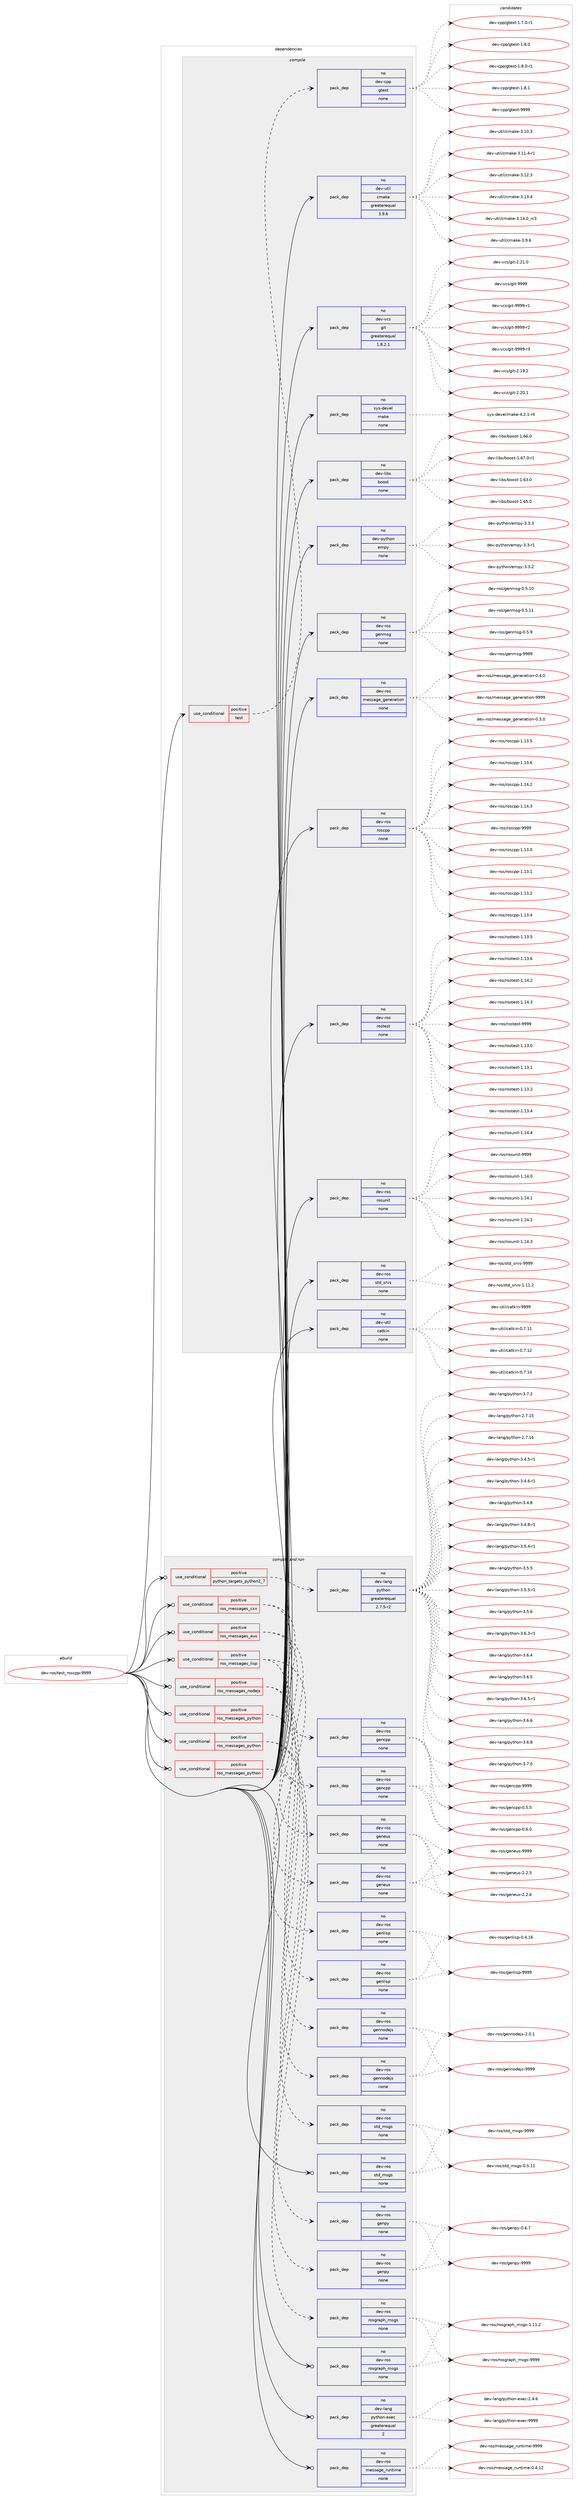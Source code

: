 digraph prolog {

# *************
# Graph options
# *************

newrank=true;
concentrate=true;
compound=true;
graph [rankdir=LR,fontname=Helvetica,fontsize=10,ranksep=1.5];#, ranksep=2.5, nodesep=0.2];
edge  [arrowhead=vee];
node  [fontname=Helvetica,fontsize=10];

# **********
# The ebuild
# **********

subgraph cluster_leftcol {
color=gray;
rank=same;
label=<<i>ebuild</i>>;
id [label="dev-ros/test_roscpp-9999", color=red, width=4, href="../dev-ros/test_roscpp-9999.svg"];
}

# ****************
# The dependencies
# ****************

subgraph cluster_midcol {
color=gray;
label=<<i>dependencies</i>>;
subgraph cluster_compile {
fillcolor="#eeeeee";
style=filled;
label=<<i>compile</i>>;
subgraph cond391056 {
dependency1472944 [label=<<TABLE BORDER="0" CELLBORDER="1" CELLSPACING="0" CELLPADDING="4"><TR><TD ROWSPAN="3" CELLPADDING="10">use_conditional</TD></TR><TR><TD>positive</TD></TR><TR><TD>test</TD></TR></TABLE>>, shape=none, color=red];
subgraph pack1058498 {
dependency1472945 [label=<<TABLE BORDER="0" CELLBORDER="1" CELLSPACING="0" CELLPADDING="4" WIDTH="220"><TR><TD ROWSPAN="6" CELLPADDING="30">pack_dep</TD></TR><TR><TD WIDTH="110">no</TD></TR><TR><TD>dev-cpp</TD></TR><TR><TD>gtest</TD></TR><TR><TD>none</TD></TR><TR><TD></TD></TR></TABLE>>, shape=none, color=blue];
}
dependency1472944:e -> dependency1472945:w [weight=20,style="dashed",arrowhead="vee"];
}
id:e -> dependency1472944:w [weight=20,style="solid",arrowhead="vee"];
subgraph pack1058499 {
dependency1472946 [label=<<TABLE BORDER="0" CELLBORDER="1" CELLSPACING="0" CELLPADDING="4" WIDTH="220"><TR><TD ROWSPAN="6" CELLPADDING="30">pack_dep</TD></TR><TR><TD WIDTH="110">no</TD></TR><TR><TD>dev-libs</TD></TR><TR><TD>boost</TD></TR><TR><TD>none</TD></TR><TR><TD></TD></TR></TABLE>>, shape=none, color=blue];
}
id:e -> dependency1472946:w [weight=20,style="solid",arrowhead="vee"];
subgraph pack1058500 {
dependency1472947 [label=<<TABLE BORDER="0" CELLBORDER="1" CELLSPACING="0" CELLPADDING="4" WIDTH="220"><TR><TD ROWSPAN="6" CELLPADDING="30">pack_dep</TD></TR><TR><TD WIDTH="110">no</TD></TR><TR><TD>dev-python</TD></TR><TR><TD>empy</TD></TR><TR><TD>none</TD></TR><TR><TD></TD></TR></TABLE>>, shape=none, color=blue];
}
id:e -> dependency1472947:w [weight=20,style="solid",arrowhead="vee"];
subgraph pack1058501 {
dependency1472948 [label=<<TABLE BORDER="0" CELLBORDER="1" CELLSPACING="0" CELLPADDING="4" WIDTH="220"><TR><TD ROWSPAN="6" CELLPADDING="30">pack_dep</TD></TR><TR><TD WIDTH="110">no</TD></TR><TR><TD>dev-ros</TD></TR><TR><TD>genmsg</TD></TR><TR><TD>none</TD></TR><TR><TD></TD></TR></TABLE>>, shape=none, color=blue];
}
id:e -> dependency1472948:w [weight=20,style="solid",arrowhead="vee"];
subgraph pack1058502 {
dependency1472949 [label=<<TABLE BORDER="0" CELLBORDER="1" CELLSPACING="0" CELLPADDING="4" WIDTH="220"><TR><TD ROWSPAN="6" CELLPADDING="30">pack_dep</TD></TR><TR><TD WIDTH="110">no</TD></TR><TR><TD>dev-ros</TD></TR><TR><TD>message_generation</TD></TR><TR><TD>none</TD></TR><TR><TD></TD></TR></TABLE>>, shape=none, color=blue];
}
id:e -> dependency1472949:w [weight=20,style="solid",arrowhead="vee"];
subgraph pack1058503 {
dependency1472950 [label=<<TABLE BORDER="0" CELLBORDER="1" CELLSPACING="0" CELLPADDING="4" WIDTH="220"><TR><TD ROWSPAN="6" CELLPADDING="30">pack_dep</TD></TR><TR><TD WIDTH="110">no</TD></TR><TR><TD>dev-ros</TD></TR><TR><TD>roscpp</TD></TR><TR><TD>none</TD></TR><TR><TD></TD></TR></TABLE>>, shape=none, color=blue];
}
id:e -> dependency1472950:w [weight=20,style="solid",arrowhead="vee"];
subgraph pack1058504 {
dependency1472951 [label=<<TABLE BORDER="0" CELLBORDER="1" CELLSPACING="0" CELLPADDING="4" WIDTH="220"><TR><TD ROWSPAN="6" CELLPADDING="30">pack_dep</TD></TR><TR><TD WIDTH="110">no</TD></TR><TR><TD>dev-ros</TD></TR><TR><TD>rostest</TD></TR><TR><TD>none</TD></TR><TR><TD></TD></TR></TABLE>>, shape=none, color=blue];
}
id:e -> dependency1472951:w [weight=20,style="solid",arrowhead="vee"];
subgraph pack1058505 {
dependency1472952 [label=<<TABLE BORDER="0" CELLBORDER="1" CELLSPACING="0" CELLPADDING="4" WIDTH="220"><TR><TD ROWSPAN="6" CELLPADDING="30">pack_dep</TD></TR><TR><TD WIDTH="110">no</TD></TR><TR><TD>dev-ros</TD></TR><TR><TD>rosunit</TD></TR><TR><TD>none</TD></TR><TR><TD></TD></TR></TABLE>>, shape=none, color=blue];
}
id:e -> dependency1472952:w [weight=20,style="solid",arrowhead="vee"];
subgraph pack1058506 {
dependency1472953 [label=<<TABLE BORDER="0" CELLBORDER="1" CELLSPACING="0" CELLPADDING="4" WIDTH="220"><TR><TD ROWSPAN="6" CELLPADDING="30">pack_dep</TD></TR><TR><TD WIDTH="110">no</TD></TR><TR><TD>dev-ros</TD></TR><TR><TD>std_srvs</TD></TR><TR><TD>none</TD></TR><TR><TD></TD></TR></TABLE>>, shape=none, color=blue];
}
id:e -> dependency1472953:w [weight=20,style="solid",arrowhead="vee"];
subgraph pack1058507 {
dependency1472954 [label=<<TABLE BORDER="0" CELLBORDER="1" CELLSPACING="0" CELLPADDING="4" WIDTH="220"><TR><TD ROWSPAN="6" CELLPADDING="30">pack_dep</TD></TR><TR><TD WIDTH="110">no</TD></TR><TR><TD>dev-util</TD></TR><TR><TD>catkin</TD></TR><TR><TD>none</TD></TR><TR><TD></TD></TR></TABLE>>, shape=none, color=blue];
}
id:e -> dependency1472954:w [weight=20,style="solid",arrowhead="vee"];
subgraph pack1058508 {
dependency1472955 [label=<<TABLE BORDER="0" CELLBORDER="1" CELLSPACING="0" CELLPADDING="4" WIDTH="220"><TR><TD ROWSPAN="6" CELLPADDING="30">pack_dep</TD></TR><TR><TD WIDTH="110">no</TD></TR><TR><TD>dev-util</TD></TR><TR><TD>cmake</TD></TR><TR><TD>greaterequal</TD></TR><TR><TD>3.9.6</TD></TR></TABLE>>, shape=none, color=blue];
}
id:e -> dependency1472955:w [weight=20,style="solid",arrowhead="vee"];
subgraph pack1058509 {
dependency1472956 [label=<<TABLE BORDER="0" CELLBORDER="1" CELLSPACING="0" CELLPADDING="4" WIDTH="220"><TR><TD ROWSPAN="6" CELLPADDING="30">pack_dep</TD></TR><TR><TD WIDTH="110">no</TD></TR><TR><TD>dev-vcs</TD></TR><TR><TD>git</TD></TR><TR><TD>greaterequal</TD></TR><TR><TD>1.8.2.1</TD></TR></TABLE>>, shape=none, color=blue];
}
id:e -> dependency1472956:w [weight=20,style="solid",arrowhead="vee"];
subgraph pack1058510 {
dependency1472957 [label=<<TABLE BORDER="0" CELLBORDER="1" CELLSPACING="0" CELLPADDING="4" WIDTH="220"><TR><TD ROWSPAN="6" CELLPADDING="30">pack_dep</TD></TR><TR><TD WIDTH="110">no</TD></TR><TR><TD>sys-devel</TD></TR><TR><TD>make</TD></TR><TR><TD>none</TD></TR><TR><TD></TD></TR></TABLE>>, shape=none, color=blue];
}
id:e -> dependency1472957:w [weight=20,style="solid",arrowhead="vee"];
}
subgraph cluster_compileandrun {
fillcolor="#eeeeee";
style=filled;
label=<<i>compile and run</i>>;
subgraph cond391057 {
dependency1472958 [label=<<TABLE BORDER="0" CELLBORDER="1" CELLSPACING="0" CELLPADDING="4"><TR><TD ROWSPAN="3" CELLPADDING="10">use_conditional</TD></TR><TR><TD>positive</TD></TR><TR><TD>python_targets_python2_7</TD></TR></TABLE>>, shape=none, color=red];
subgraph pack1058511 {
dependency1472959 [label=<<TABLE BORDER="0" CELLBORDER="1" CELLSPACING="0" CELLPADDING="4" WIDTH="220"><TR><TD ROWSPAN="6" CELLPADDING="30">pack_dep</TD></TR><TR><TD WIDTH="110">no</TD></TR><TR><TD>dev-lang</TD></TR><TR><TD>python</TD></TR><TR><TD>greaterequal</TD></TR><TR><TD>2.7.5-r2</TD></TR></TABLE>>, shape=none, color=blue];
}
dependency1472958:e -> dependency1472959:w [weight=20,style="dashed",arrowhead="vee"];
}
id:e -> dependency1472958:w [weight=20,style="solid",arrowhead="odotvee"];
subgraph cond391058 {
dependency1472960 [label=<<TABLE BORDER="0" CELLBORDER="1" CELLSPACING="0" CELLPADDING="4"><TR><TD ROWSPAN="3" CELLPADDING="10">use_conditional</TD></TR><TR><TD>positive</TD></TR><TR><TD>ros_messages_cxx</TD></TR></TABLE>>, shape=none, color=red];
subgraph pack1058512 {
dependency1472961 [label=<<TABLE BORDER="0" CELLBORDER="1" CELLSPACING="0" CELLPADDING="4" WIDTH="220"><TR><TD ROWSPAN="6" CELLPADDING="30">pack_dep</TD></TR><TR><TD WIDTH="110">no</TD></TR><TR><TD>dev-ros</TD></TR><TR><TD>gencpp</TD></TR><TR><TD>none</TD></TR><TR><TD></TD></TR></TABLE>>, shape=none, color=blue];
}
dependency1472960:e -> dependency1472961:w [weight=20,style="dashed",arrowhead="vee"];
subgraph pack1058513 {
dependency1472962 [label=<<TABLE BORDER="0" CELLBORDER="1" CELLSPACING="0" CELLPADDING="4" WIDTH="220"><TR><TD ROWSPAN="6" CELLPADDING="30">pack_dep</TD></TR><TR><TD WIDTH="110">no</TD></TR><TR><TD>dev-ros</TD></TR><TR><TD>gencpp</TD></TR><TR><TD>none</TD></TR><TR><TD></TD></TR></TABLE>>, shape=none, color=blue];
}
dependency1472960:e -> dependency1472962:w [weight=20,style="dashed",arrowhead="vee"];
}
id:e -> dependency1472960:w [weight=20,style="solid",arrowhead="odotvee"];
subgraph cond391059 {
dependency1472963 [label=<<TABLE BORDER="0" CELLBORDER="1" CELLSPACING="0" CELLPADDING="4"><TR><TD ROWSPAN="3" CELLPADDING="10">use_conditional</TD></TR><TR><TD>positive</TD></TR><TR><TD>ros_messages_eus</TD></TR></TABLE>>, shape=none, color=red];
subgraph pack1058514 {
dependency1472964 [label=<<TABLE BORDER="0" CELLBORDER="1" CELLSPACING="0" CELLPADDING="4" WIDTH="220"><TR><TD ROWSPAN="6" CELLPADDING="30">pack_dep</TD></TR><TR><TD WIDTH="110">no</TD></TR><TR><TD>dev-ros</TD></TR><TR><TD>geneus</TD></TR><TR><TD>none</TD></TR><TR><TD></TD></TR></TABLE>>, shape=none, color=blue];
}
dependency1472963:e -> dependency1472964:w [weight=20,style="dashed",arrowhead="vee"];
subgraph pack1058515 {
dependency1472965 [label=<<TABLE BORDER="0" CELLBORDER="1" CELLSPACING="0" CELLPADDING="4" WIDTH="220"><TR><TD ROWSPAN="6" CELLPADDING="30">pack_dep</TD></TR><TR><TD WIDTH="110">no</TD></TR><TR><TD>dev-ros</TD></TR><TR><TD>geneus</TD></TR><TR><TD>none</TD></TR><TR><TD></TD></TR></TABLE>>, shape=none, color=blue];
}
dependency1472963:e -> dependency1472965:w [weight=20,style="dashed",arrowhead="vee"];
}
id:e -> dependency1472963:w [weight=20,style="solid",arrowhead="odotvee"];
subgraph cond391060 {
dependency1472966 [label=<<TABLE BORDER="0" CELLBORDER="1" CELLSPACING="0" CELLPADDING="4"><TR><TD ROWSPAN="3" CELLPADDING="10">use_conditional</TD></TR><TR><TD>positive</TD></TR><TR><TD>ros_messages_lisp</TD></TR></TABLE>>, shape=none, color=red];
subgraph pack1058516 {
dependency1472967 [label=<<TABLE BORDER="0" CELLBORDER="1" CELLSPACING="0" CELLPADDING="4" WIDTH="220"><TR><TD ROWSPAN="6" CELLPADDING="30">pack_dep</TD></TR><TR><TD WIDTH="110">no</TD></TR><TR><TD>dev-ros</TD></TR><TR><TD>genlisp</TD></TR><TR><TD>none</TD></TR><TR><TD></TD></TR></TABLE>>, shape=none, color=blue];
}
dependency1472966:e -> dependency1472967:w [weight=20,style="dashed",arrowhead="vee"];
subgraph pack1058517 {
dependency1472968 [label=<<TABLE BORDER="0" CELLBORDER="1" CELLSPACING="0" CELLPADDING="4" WIDTH="220"><TR><TD ROWSPAN="6" CELLPADDING="30">pack_dep</TD></TR><TR><TD WIDTH="110">no</TD></TR><TR><TD>dev-ros</TD></TR><TR><TD>genlisp</TD></TR><TR><TD>none</TD></TR><TR><TD></TD></TR></TABLE>>, shape=none, color=blue];
}
dependency1472966:e -> dependency1472968:w [weight=20,style="dashed",arrowhead="vee"];
}
id:e -> dependency1472966:w [weight=20,style="solid",arrowhead="odotvee"];
subgraph cond391061 {
dependency1472969 [label=<<TABLE BORDER="0" CELLBORDER="1" CELLSPACING="0" CELLPADDING="4"><TR><TD ROWSPAN="3" CELLPADDING="10">use_conditional</TD></TR><TR><TD>positive</TD></TR><TR><TD>ros_messages_nodejs</TD></TR></TABLE>>, shape=none, color=red];
subgraph pack1058518 {
dependency1472970 [label=<<TABLE BORDER="0" CELLBORDER="1" CELLSPACING="0" CELLPADDING="4" WIDTH="220"><TR><TD ROWSPAN="6" CELLPADDING="30">pack_dep</TD></TR><TR><TD WIDTH="110">no</TD></TR><TR><TD>dev-ros</TD></TR><TR><TD>gennodejs</TD></TR><TR><TD>none</TD></TR><TR><TD></TD></TR></TABLE>>, shape=none, color=blue];
}
dependency1472969:e -> dependency1472970:w [weight=20,style="dashed",arrowhead="vee"];
subgraph pack1058519 {
dependency1472971 [label=<<TABLE BORDER="0" CELLBORDER="1" CELLSPACING="0" CELLPADDING="4" WIDTH="220"><TR><TD ROWSPAN="6" CELLPADDING="30">pack_dep</TD></TR><TR><TD WIDTH="110">no</TD></TR><TR><TD>dev-ros</TD></TR><TR><TD>gennodejs</TD></TR><TR><TD>none</TD></TR><TR><TD></TD></TR></TABLE>>, shape=none, color=blue];
}
dependency1472969:e -> dependency1472971:w [weight=20,style="dashed",arrowhead="vee"];
}
id:e -> dependency1472969:w [weight=20,style="solid",arrowhead="odotvee"];
subgraph cond391062 {
dependency1472972 [label=<<TABLE BORDER="0" CELLBORDER="1" CELLSPACING="0" CELLPADDING="4"><TR><TD ROWSPAN="3" CELLPADDING="10">use_conditional</TD></TR><TR><TD>positive</TD></TR><TR><TD>ros_messages_python</TD></TR></TABLE>>, shape=none, color=red];
subgraph pack1058520 {
dependency1472973 [label=<<TABLE BORDER="0" CELLBORDER="1" CELLSPACING="0" CELLPADDING="4" WIDTH="220"><TR><TD ROWSPAN="6" CELLPADDING="30">pack_dep</TD></TR><TR><TD WIDTH="110">no</TD></TR><TR><TD>dev-ros</TD></TR><TR><TD>genpy</TD></TR><TR><TD>none</TD></TR><TR><TD></TD></TR></TABLE>>, shape=none, color=blue];
}
dependency1472972:e -> dependency1472973:w [weight=20,style="dashed",arrowhead="vee"];
subgraph pack1058521 {
dependency1472974 [label=<<TABLE BORDER="0" CELLBORDER="1" CELLSPACING="0" CELLPADDING="4" WIDTH="220"><TR><TD ROWSPAN="6" CELLPADDING="30">pack_dep</TD></TR><TR><TD WIDTH="110">no</TD></TR><TR><TD>dev-ros</TD></TR><TR><TD>genpy</TD></TR><TR><TD>none</TD></TR><TR><TD></TD></TR></TABLE>>, shape=none, color=blue];
}
dependency1472972:e -> dependency1472974:w [weight=20,style="dashed",arrowhead="vee"];
}
id:e -> dependency1472972:w [weight=20,style="solid",arrowhead="odotvee"];
subgraph cond391063 {
dependency1472975 [label=<<TABLE BORDER="0" CELLBORDER="1" CELLSPACING="0" CELLPADDING="4"><TR><TD ROWSPAN="3" CELLPADDING="10">use_conditional</TD></TR><TR><TD>positive</TD></TR><TR><TD>ros_messages_python</TD></TR></TABLE>>, shape=none, color=red];
subgraph pack1058522 {
dependency1472976 [label=<<TABLE BORDER="0" CELLBORDER="1" CELLSPACING="0" CELLPADDING="4" WIDTH="220"><TR><TD ROWSPAN="6" CELLPADDING="30">pack_dep</TD></TR><TR><TD WIDTH="110">no</TD></TR><TR><TD>dev-ros</TD></TR><TR><TD>rosgraph_msgs</TD></TR><TR><TD>none</TD></TR><TR><TD></TD></TR></TABLE>>, shape=none, color=blue];
}
dependency1472975:e -> dependency1472976:w [weight=20,style="dashed",arrowhead="vee"];
}
id:e -> dependency1472975:w [weight=20,style="solid",arrowhead="odotvee"];
subgraph cond391064 {
dependency1472977 [label=<<TABLE BORDER="0" CELLBORDER="1" CELLSPACING="0" CELLPADDING="4"><TR><TD ROWSPAN="3" CELLPADDING="10">use_conditional</TD></TR><TR><TD>positive</TD></TR><TR><TD>ros_messages_python</TD></TR></TABLE>>, shape=none, color=red];
subgraph pack1058523 {
dependency1472978 [label=<<TABLE BORDER="0" CELLBORDER="1" CELLSPACING="0" CELLPADDING="4" WIDTH="220"><TR><TD ROWSPAN="6" CELLPADDING="30">pack_dep</TD></TR><TR><TD WIDTH="110">no</TD></TR><TR><TD>dev-ros</TD></TR><TR><TD>std_msgs</TD></TR><TR><TD>none</TD></TR><TR><TD></TD></TR></TABLE>>, shape=none, color=blue];
}
dependency1472977:e -> dependency1472978:w [weight=20,style="dashed",arrowhead="vee"];
}
id:e -> dependency1472977:w [weight=20,style="solid",arrowhead="odotvee"];
subgraph pack1058524 {
dependency1472979 [label=<<TABLE BORDER="0" CELLBORDER="1" CELLSPACING="0" CELLPADDING="4" WIDTH="220"><TR><TD ROWSPAN="6" CELLPADDING="30">pack_dep</TD></TR><TR><TD WIDTH="110">no</TD></TR><TR><TD>dev-lang</TD></TR><TR><TD>python-exec</TD></TR><TR><TD>greaterequal</TD></TR><TR><TD>2</TD></TR></TABLE>>, shape=none, color=blue];
}
id:e -> dependency1472979:w [weight=20,style="solid",arrowhead="odotvee"];
subgraph pack1058525 {
dependency1472980 [label=<<TABLE BORDER="0" CELLBORDER="1" CELLSPACING="0" CELLPADDING="4" WIDTH="220"><TR><TD ROWSPAN="6" CELLPADDING="30">pack_dep</TD></TR><TR><TD WIDTH="110">no</TD></TR><TR><TD>dev-ros</TD></TR><TR><TD>message_runtime</TD></TR><TR><TD>none</TD></TR><TR><TD></TD></TR></TABLE>>, shape=none, color=blue];
}
id:e -> dependency1472980:w [weight=20,style="solid",arrowhead="odotvee"];
subgraph pack1058526 {
dependency1472981 [label=<<TABLE BORDER="0" CELLBORDER="1" CELLSPACING="0" CELLPADDING="4" WIDTH="220"><TR><TD ROWSPAN="6" CELLPADDING="30">pack_dep</TD></TR><TR><TD WIDTH="110">no</TD></TR><TR><TD>dev-ros</TD></TR><TR><TD>rosgraph_msgs</TD></TR><TR><TD>none</TD></TR><TR><TD></TD></TR></TABLE>>, shape=none, color=blue];
}
id:e -> dependency1472981:w [weight=20,style="solid",arrowhead="odotvee"];
subgraph pack1058527 {
dependency1472982 [label=<<TABLE BORDER="0" CELLBORDER="1" CELLSPACING="0" CELLPADDING="4" WIDTH="220"><TR><TD ROWSPAN="6" CELLPADDING="30">pack_dep</TD></TR><TR><TD WIDTH="110">no</TD></TR><TR><TD>dev-ros</TD></TR><TR><TD>std_msgs</TD></TR><TR><TD>none</TD></TR><TR><TD></TD></TR></TABLE>>, shape=none, color=blue];
}
id:e -> dependency1472982:w [weight=20,style="solid",arrowhead="odotvee"];
}
subgraph cluster_run {
fillcolor="#eeeeee";
style=filled;
label=<<i>run</i>>;
}
}

# **************
# The candidates
# **************

subgraph cluster_choices {
rank=same;
color=gray;
label=<<i>candidates</i>>;

subgraph choice1058498 {
color=black;
nodesep=1;
choice1001011184599112112471031161011151164549465546484511449 [label="dev-cpp/gtest-1.7.0-r1", color=red, width=4,href="../dev-cpp/gtest-1.7.0-r1.svg"];
choice100101118459911211247103116101115116454946564648 [label="dev-cpp/gtest-1.8.0", color=red, width=4,href="../dev-cpp/gtest-1.8.0.svg"];
choice1001011184599112112471031161011151164549465646484511449 [label="dev-cpp/gtest-1.8.0-r1", color=red, width=4,href="../dev-cpp/gtest-1.8.0-r1.svg"];
choice100101118459911211247103116101115116454946564649 [label="dev-cpp/gtest-1.8.1", color=red, width=4,href="../dev-cpp/gtest-1.8.1.svg"];
choice1001011184599112112471031161011151164557575757 [label="dev-cpp/gtest-9999", color=red, width=4,href="../dev-cpp/gtest-9999.svg"];
dependency1472945:e -> choice1001011184599112112471031161011151164549465546484511449:w [style=dotted,weight="100"];
dependency1472945:e -> choice100101118459911211247103116101115116454946564648:w [style=dotted,weight="100"];
dependency1472945:e -> choice1001011184599112112471031161011151164549465646484511449:w [style=dotted,weight="100"];
dependency1472945:e -> choice100101118459911211247103116101115116454946564649:w [style=dotted,weight="100"];
dependency1472945:e -> choice1001011184599112112471031161011151164557575757:w [style=dotted,weight="100"];
}
subgraph choice1058499 {
color=black;
nodesep=1;
choice1001011184510810598115479811111111511645494654514648 [label="dev-libs/boost-1.63.0", color=red, width=4,href="../dev-libs/boost-1.63.0.svg"];
choice1001011184510810598115479811111111511645494654534648 [label="dev-libs/boost-1.65.0", color=red, width=4,href="../dev-libs/boost-1.65.0.svg"];
choice1001011184510810598115479811111111511645494654544648 [label="dev-libs/boost-1.66.0", color=red, width=4,href="../dev-libs/boost-1.66.0.svg"];
choice10010111845108105981154798111111115116454946545546484511449 [label="dev-libs/boost-1.67.0-r1", color=red, width=4,href="../dev-libs/boost-1.67.0-r1.svg"];
dependency1472946:e -> choice1001011184510810598115479811111111511645494654514648:w [style=dotted,weight="100"];
dependency1472946:e -> choice1001011184510810598115479811111111511645494654534648:w [style=dotted,weight="100"];
dependency1472946:e -> choice1001011184510810598115479811111111511645494654544648:w [style=dotted,weight="100"];
dependency1472946:e -> choice10010111845108105981154798111111115116454946545546484511449:w [style=dotted,weight="100"];
}
subgraph choice1058500 {
color=black;
nodesep=1;
choice1001011184511212111610411111047101109112121455146514511449 [label="dev-python/empy-3.3-r1", color=red, width=4,href="../dev-python/empy-3.3-r1.svg"];
choice1001011184511212111610411111047101109112121455146514650 [label="dev-python/empy-3.3.2", color=red, width=4,href="../dev-python/empy-3.3.2.svg"];
choice1001011184511212111610411111047101109112121455146514651 [label="dev-python/empy-3.3.3", color=red, width=4,href="../dev-python/empy-3.3.3.svg"];
dependency1472947:e -> choice1001011184511212111610411111047101109112121455146514511449:w [style=dotted,weight="100"];
dependency1472947:e -> choice1001011184511212111610411111047101109112121455146514650:w [style=dotted,weight="100"];
dependency1472947:e -> choice1001011184511212111610411111047101109112121455146514651:w [style=dotted,weight="100"];
}
subgraph choice1058501 {
color=black;
nodesep=1;
choice100101118451141111154710310111010911510345484653464948 [label="dev-ros/genmsg-0.5.10", color=red, width=4,href="../dev-ros/genmsg-0.5.10.svg"];
choice100101118451141111154710310111010911510345484653464949 [label="dev-ros/genmsg-0.5.11", color=red, width=4,href="../dev-ros/genmsg-0.5.11.svg"];
choice1001011184511411111547103101110109115103454846534657 [label="dev-ros/genmsg-0.5.9", color=red, width=4,href="../dev-ros/genmsg-0.5.9.svg"];
choice10010111845114111115471031011101091151034557575757 [label="dev-ros/genmsg-9999", color=red, width=4,href="../dev-ros/genmsg-9999.svg"];
dependency1472948:e -> choice100101118451141111154710310111010911510345484653464948:w [style=dotted,weight="100"];
dependency1472948:e -> choice100101118451141111154710310111010911510345484653464949:w [style=dotted,weight="100"];
dependency1472948:e -> choice1001011184511411111547103101110109115103454846534657:w [style=dotted,weight="100"];
dependency1472948:e -> choice10010111845114111115471031011101091151034557575757:w [style=dotted,weight="100"];
}
subgraph choice1058502 {
color=black;
nodesep=1;
choice1001011184511411111547109101115115971031019510310111010111497116105111110454846514648 [label="dev-ros/message_generation-0.3.0", color=red, width=4,href="../dev-ros/message_generation-0.3.0.svg"];
choice1001011184511411111547109101115115971031019510310111010111497116105111110454846524648 [label="dev-ros/message_generation-0.4.0", color=red, width=4,href="../dev-ros/message_generation-0.4.0.svg"];
choice10010111845114111115471091011151159710310195103101110101114971161051111104557575757 [label="dev-ros/message_generation-9999", color=red, width=4,href="../dev-ros/message_generation-9999.svg"];
dependency1472949:e -> choice1001011184511411111547109101115115971031019510310111010111497116105111110454846514648:w [style=dotted,weight="100"];
dependency1472949:e -> choice1001011184511411111547109101115115971031019510310111010111497116105111110454846524648:w [style=dotted,weight="100"];
dependency1472949:e -> choice10010111845114111115471091011151159710310195103101110101114971161051111104557575757:w [style=dotted,weight="100"];
}
subgraph choice1058503 {
color=black;
nodesep=1;
choice10010111845114111115471141111159911211245494649514648 [label="dev-ros/roscpp-1.13.0", color=red, width=4,href="../dev-ros/roscpp-1.13.0.svg"];
choice10010111845114111115471141111159911211245494649514649 [label="dev-ros/roscpp-1.13.1", color=red, width=4,href="../dev-ros/roscpp-1.13.1.svg"];
choice10010111845114111115471141111159911211245494649514650 [label="dev-ros/roscpp-1.13.2", color=red, width=4,href="../dev-ros/roscpp-1.13.2.svg"];
choice10010111845114111115471141111159911211245494649514652 [label="dev-ros/roscpp-1.13.4", color=red, width=4,href="../dev-ros/roscpp-1.13.4.svg"];
choice10010111845114111115471141111159911211245494649514653 [label="dev-ros/roscpp-1.13.5", color=red, width=4,href="../dev-ros/roscpp-1.13.5.svg"];
choice10010111845114111115471141111159911211245494649514654 [label="dev-ros/roscpp-1.13.6", color=red, width=4,href="../dev-ros/roscpp-1.13.6.svg"];
choice10010111845114111115471141111159911211245494649524650 [label="dev-ros/roscpp-1.14.2", color=red, width=4,href="../dev-ros/roscpp-1.14.2.svg"];
choice10010111845114111115471141111159911211245494649524651 [label="dev-ros/roscpp-1.14.3", color=red, width=4,href="../dev-ros/roscpp-1.14.3.svg"];
choice1001011184511411111547114111115991121124557575757 [label="dev-ros/roscpp-9999", color=red, width=4,href="../dev-ros/roscpp-9999.svg"];
dependency1472950:e -> choice10010111845114111115471141111159911211245494649514648:w [style=dotted,weight="100"];
dependency1472950:e -> choice10010111845114111115471141111159911211245494649514649:w [style=dotted,weight="100"];
dependency1472950:e -> choice10010111845114111115471141111159911211245494649514650:w [style=dotted,weight="100"];
dependency1472950:e -> choice10010111845114111115471141111159911211245494649514652:w [style=dotted,weight="100"];
dependency1472950:e -> choice10010111845114111115471141111159911211245494649514653:w [style=dotted,weight="100"];
dependency1472950:e -> choice10010111845114111115471141111159911211245494649514654:w [style=dotted,weight="100"];
dependency1472950:e -> choice10010111845114111115471141111159911211245494649524650:w [style=dotted,weight="100"];
dependency1472950:e -> choice10010111845114111115471141111159911211245494649524651:w [style=dotted,weight="100"];
dependency1472950:e -> choice1001011184511411111547114111115991121124557575757:w [style=dotted,weight="100"];
}
subgraph choice1058504 {
color=black;
nodesep=1;
choice100101118451141111154711411111511610111511645494649514648 [label="dev-ros/rostest-1.13.0", color=red, width=4,href="../dev-ros/rostest-1.13.0.svg"];
choice100101118451141111154711411111511610111511645494649514649 [label="dev-ros/rostest-1.13.1", color=red, width=4,href="../dev-ros/rostest-1.13.1.svg"];
choice100101118451141111154711411111511610111511645494649514650 [label="dev-ros/rostest-1.13.2", color=red, width=4,href="../dev-ros/rostest-1.13.2.svg"];
choice100101118451141111154711411111511610111511645494649514652 [label="dev-ros/rostest-1.13.4", color=red, width=4,href="../dev-ros/rostest-1.13.4.svg"];
choice100101118451141111154711411111511610111511645494649514653 [label="dev-ros/rostest-1.13.5", color=red, width=4,href="../dev-ros/rostest-1.13.5.svg"];
choice100101118451141111154711411111511610111511645494649514654 [label="dev-ros/rostest-1.13.6", color=red, width=4,href="../dev-ros/rostest-1.13.6.svg"];
choice100101118451141111154711411111511610111511645494649524650 [label="dev-ros/rostest-1.14.2", color=red, width=4,href="../dev-ros/rostest-1.14.2.svg"];
choice100101118451141111154711411111511610111511645494649524651 [label="dev-ros/rostest-1.14.3", color=red, width=4,href="../dev-ros/rostest-1.14.3.svg"];
choice10010111845114111115471141111151161011151164557575757 [label="dev-ros/rostest-9999", color=red, width=4,href="../dev-ros/rostest-9999.svg"];
dependency1472951:e -> choice100101118451141111154711411111511610111511645494649514648:w [style=dotted,weight="100"];
dependency1472951:e -> choice100101118451141111154711411111511610111511645494649514649:w [style=dotted,weight="100"];
dependency1472951:e -> choice100101118451141111154711411111511610111511645494649514650:w [style=dotted,weight="100"];
dependency1472951:e -> choice100101118451141111154711411111511610111511645494649514652:w [style=dotted,weight="100"];
dependency1472951:e -> choice100101118451141111154711411111511610111511645494649514653:w [style=dotted,weight="100"];
dependency1472951:e -> choice100101118451141111154711411111511610111511645494649514654:w [style=dotted,weight="100"];
dependency1472951:e -> choice100101118451141111154711411111511610111511645494649524650:w [style=dotted,weight="100"];
dependency1472951:e -> choice100101118451141111154711411111511610111511645494649524651:w [style=dotted,weight="100"];
dependency1472951:e -> choice10010111845114111115471141111151161011151164557575757:w [style=dotted,weight="100"];
}
subgraph choice1058505 {
color=black;
nodesep=1;
choice100101118451141111154711411111511711010511645494649524648 [label="dev-ros/rosunit-1.14.0", color=red, width=4,href="../dev-ros/rosunit-1.14.0.svg"];
choice100101118451141111154711411111511711010511645494649524649 [label="dev-ros/rosunit-1.14.1", color=red, width=4,href="../dev-ros/rosunit-1.14.1.svg"];
choice100101118451141111154711411111511711010511645494649524650 [label="dev-ros/rosunit-1.14.2", color=red, width=4,href="../dev-ros/rosunit-1.14.2.svg"];
choice100101118451141111154711411111511711010511645494649524651 [label="dev-ros/rosunit-1.14.3", color=red, width=4,href="../dev-ros/rosunit-1.14.3.svg"];
choice100101118451141111154711411111511711010511645494649524652 [label="dev-ros/rosunit-1.14.4", color=red, width=4,href="../dev-ros/rosunit-1.14.4.svg"];
choice10010111845114111115471141111151171101051164557575757 [label="dev-ros/rosunit-9999", color=red, width=4,href="../dev-ros/rosunit-9999.svg"];
dependency1472952:e -> choice100101118451141111154711411111511711010511645494649524648:w [style=dotted,weight="100"];
dependency1472952:e -> choice100101118451141111154711411111511711010511645494649524649:w [style=dotted,weight="100"];
dependency1472952:e -> choice100101118451141111154711411111511711010511645494649524650:w [style=dotted,weight="100"];
dependency1472952:e -> choice100101118451141111154711411111511711010511645494649524651:w [style=dotted,weight="100"];
dependency1472952:e -> choice100101118451141111154711411111511711010511645494649524652:w [style=dotted,weight="100"];
dependency1472952:e -> choice10010111845114111115471141111151171101051164557575757:w [style=dotted,weight="100"];
}
subgraph choice1058506 {
color=black;
nodesep=1;
choice10010111845114111115471151161009511511411811545494649494650 [label="dev-ros/std_srvs-1.11.2", color=red, width=4,href="../dev-ros/std_srvs-1.11.2.svg"];
choice1001011184511411111547115116100951151141181154557575757 [label="dev-ros/std_srvs-9999", color=red, width=4,href="../dev-ros/std_srvs-9999.svg"];
dependency1472953:e -> choice10010111845114111115471151161009511511411811545494649494650:w [style=dotted,weight="100"];
dependency1472953:e -> choice1001011184511411111547115116100951151141181154557575757:w [style=dotted,weight="100"];
}
subgraph choice1058507 {
color=black;
nodesep=1;
choice1001011184511711610510847999711610710511045484655464949 [label="dev-util/catkin-0.7.11", color=red, width=4,href="../dev-util/catkin-0.7.11.svg"];
choice1001011184511711610510847999711610710511045484655464950 [label="dev-util/catkin-0.7.12", color=red, width=4,href="../dev-util/catkin-0.7.12.svg"];
choice1001011184511711610510847999711610710511045484655464952 [label="dev-util/catkin-0.7.14", color=red, width=4,href="../dev-util/catkin-0.7.14.svg"];
choice100101118451171161051084799971161071051104557575757 [label="dev-util/catkin-9999", color=red, width=4,href="../dev-util/catkin-9999.svg"];
dependency1472954:e -> choice1001011184511711610510847999711610710511045484655464949:w [style=dotted,weight="100"];
dependency1472954:e -> choice1001011184511711610510847999711610710511045484655464950:w [style=dotted,weight="100"];
dependency1472954:e -> choice1001011184511711610510847999711610710511045484655464952:w [style=dotted,weight="100"];
dependency1472954:e -> choice100101118451171161051084799971161071051104557575757:w [style=dotted,weight="100"];
}
subgraph choice1058508 {
color=black;
nodesep=1;
choice1001011184511711610510847991099710710145514649484651 [label="dev-util/cmake-3.10.3", color=red, width=4,href="../dev-util/cmake-3.10.3.svg"];
choice10010111845117116105108479910997107101455146494946524511449 [label="dev-util/cmake-3.11.4-r1", color=red, width=4,href="../dev-util/cmake-3.11.4-r1.svg"];
choice1001011184511711610510847991099710710145514649504651 [label="dev-util/cmake-3.12.3", color=red, width=4,href="../dev-util/cmake-3.12.3.svg"];
choice1001011184511711610510847991099710710145514649514652 [label="dev-util/cmake-3.13.4", color=red, width=4,href="../dev-util/cmake-3.13.4.svg"];
choice1001011184511711610510847991099710710145514649524648951149951 [label="dev-util/cmake-3.14.0_rc3", color=red, width=4,href="../dev-util/cmake-3.14.0_rc3.svg"];
choice10010111845117116105108479910997107101455146574654 [label="dev-util/cmake-3.9.6", color=red, width=4,href="../dev-util/cmake-3.9.6.svg"];
dependency1472955:e -> choice1001011184511711610510847991099710710145514649484651:w [style=dotted,weight="100"];
dependency1472955:e -> choice10010111845117116105108479910997107101455146494946524511449:w [style=dotted,weight="100"];
dependency1472955:e -> choice1001011184511711610510847991099710710145514649504651:w [style=dotted,weight="100"];
dependency1472955:e -> choice1001011184511711610510847991099710710145514649514652:w [style=dotted,weight="100"];
dependency1472955:e -> choice1001011184511711610510847991099710710145514649524648951149951:w [style=dotted,weight="100"];
dependency1472955:e -> choice10010111845117116105108479910997107101455146574654:w [style=dotted,weight="100"];
}
subgraph choice1058509 {
color=black;
nodesep=1;
choice10010111845118991154710310511645504649574650 [label="dev-vcs/git-2.19.2", color=red, width=4,href="../dev-vcs/git-2.19.2.svg"];
choice10010111845118991154710310511645504650484649 [label="dev-vcs/git-2.20.1", color=red, width=4,href="../dev-vcs/git-2.20.1.svg"];
choice10010111845118991154710310511645504650494648 [label="dev-vcs/git-2.21.0", color=red, width=4,href="../dev-vcs/git-2.21.0.svg"];
choice1001011184511899115471031051164557575757 [label="dev-vcs/git-9999", color=red, width=4,href="../dev-vcs/git-9999.svg"];
choice10010111845118991154710310511645575757574511449 [label="dev-vcs/git-9999-r1", color=red, width=4,href="../dev-vcs/git-9999-r1.svg"];
choice10010111845118991154710310511645575757574511450 [label="dev-vcs/git-9999-r2", color=red, width=4,href="../dev-vcs/git-9999-r2.svg"];
choice10010111845118991154710310511645575757574511451 [label="dev-vcs/git-9999-r3", color=red, width=4,href="../dev-vcs/git-9999-r3.svg"];
dependency1472956:e -> choice10010111845118991154710310511645504649574650:w [style=dotted,weight="100"];
dependency1472956:e -> choice10010111845118991154710310511645504650484649:w [style=dotted,weight="100"];
dependency1472956:e -> choice10010111845118991154710310511645504650494648:w [style=dotted,weight="100"];
dependency1472956:e -> choice1001011184511899115471031051164557575757:w [style=dotted,weight="100"];
dependency1472956:e -> choice10010111845118991154710310511645575757574511449:w [style=dotted,weight="100"];
dependency1472956:e -> choice10010111845118991154710310511645575757574511450:w [style=dotted,weight="100"];
dependency1472956:e -> choice10010111845118991154710310511645575757574511451:w [style=dotted,weight="100"];
}
subgraph choice1058510 {
color=black;
nodesep=1;
choice1151211154510010111810110847109971071014552465046494511452 [label="sys-devel/make-4.2.1-r4", color=red, width=4,href="../sys-devel/make-4.2.1-r4.svg"];
dependency1472957:e -> choice1151211154510010111810110847109971071014552465046494511452:w [style=dotted,weight="100"];
}
subgraph choice1058511 {
color=black;
nodesep=1;
choice10010111845108971101034711212111610411111045504655464953 [label="dev-lang/python-2.7.15", color=red, width=4,href="../dev-lang/python-2.7.15.svg"];
choice10010111845108971101034711212111610411111045504655464954 [label="dev-lang/python-2.7.16", color=red, width=4,href="../dev-lang/python-2.7.16.svg"];
choice1001011184510897110103471121211161041111104551465246534511449 [label="dev-lang/python-3.4.5-r1", color=red, width=4,href="../dev-lang/python-3.4.5-r1.svg"];
choice1001011184510897110103471121211161041111104551465246544511449 [label="dev-lang/python-3.4.6-r1", color=red, width=4,href="../dev-lang/python-3.4.6-r1.svg"];
choice100101118451089711010347112121116104111110455146524656 [label="dev-lang/python-3.4.8", color=red, width=4,href="../dev-lang/python-3.4.8.svg"];
choice1001011184510897110103471121211161041111104551465246564511449 [label="dev-lang/python-3.4.8-r1", color=red, width=4,href="../dev-lang/python-3.4.8-r1.svg"];
choice1001011184510897110103471121211161041111104551465346524511449 [label="dev-lang/python-3.5.4-r1", color=red, width=4,href="../dev-lang/python-3.5.4-r1.svg"];
choice100101118451089711010347112121116104111110455146534653 [label="dev-lang/python-3.5.5", color=red, width=4,href="../dev-lang/python-3.5.5.svg"];
choice1001011184510897110103471121211161041111104551465346534511449 [label="dev-lang/python-3.5.5-r1", color=red, width=4,href="../dev-lang/python-3.5.5-r1.svg"];
choice100101118451089711010347112121116104111110455146534654 [label="dev-lang/python-3.5.6", color=red, width=4,href="../dev-lang/python-3.5.6.svg"];
choice1001011184510897110103471121211161041111104551465446514511449 [label="dev-lang/python-3.6.3-r1", color=red, width=4,href="../dev-lang/python-3.6.3-r1.svg"];
choice100101118451089711010347112121116104111110455146544652 [label="dev-lang/python-3.6.4", color=red, width=4,href="../dev-lang/python-3.6.4.svg"];
choice100101118451089711010347112121116104111110455146544653 [label="dev-lang/python-3.6.5", color=red, width=4,href="../dev-lang/python-3.6.5.svg"];
choice1001011184510897110103471121211161041111104551465446534511449 [label="dev-lang/python-3.6.5-r1", color=red, width=4,href="../dev-lang/python-3.6.5-r1.svg"];
choice100101118451089711010347112121116104111110455146544654 [label="dev-lang/python-3.6.6", color=red, width=4,href="../dev-lang/python-3.6.6.svg"];
choice100101118451089711010347112121116104111110455146544656 [label="dev-lang/python-3.6.8", color=red, width=4,href="../dev-lang/python-3.6.8.svg"];
choice100101118451089711010347112121116104111110455146554648 [label="dev-lang/python-3.7.0", color=red, width=4,href="../dev-lang/python-3.7.0.svg"];
choice100101118451089711010347112121116104111110455146554650 [label="dev-lang/python-3.7.2", color=red, width=4,href="../dev-lang/python-3.7.2.svg"];
dependency1472959:e -> choice10010111845108971101034711212111610411111045504655464953:w [style=dotted,weight="100"];
dependency1472959:e -> choice10010111845108971101034711212111610411111045504655464954:w [style=dotted,weight="100"];
dependency1472959:e -> choice1001011184510897110103471121211161041111104551465246534511449:w [style=dotted,weight="100"];
dependency1472959:e -> choice1001011184510897110103471121211161041111104551465246544511449:w [style=dotted,weight="100"];
dependency1472959:e -> choice100101118451089711010347112121116104111110455146524656:w [style=dotted,weight="100"];
dependency1472959:e -> choice1001011184510897110103471121211161041111104551465246564511449:w [style=dotted,weight="100"];
dependency1472959:e -> choice1001011184510897110103471121211161041111104551465346524511449:w [style=dotted,weight="100"];
dependency1472959:e -> choice100101118451089711010347112121116104111110455146534653:w [style=dotted,weight="100"];
dependency1472959:e -> choice1001011184510897110103471121211161041111104551465346534511449:w [style=dotted,weight="100"];
dependency1472959:e -> choice100101118451089711010347112121116104111110455146534654:w [style=dotted,weight="100"];
dependency1472959:e -> choice1001011184510897110103471121211161041111104551465446514511449:w [style=dotted,weight="100"];
dependency1472959:e -> choice100101118451089711010347112121116104111110455146544652:w [style=dotted,weight="100"];
dependency1472959:e -> choice100101118451089711010347112121116104111110455146544653:w [style=dotted,weight="100"];
dependency1472959:e -> choice1001011184510897110103471121211161041111104551465446534511449:w [style=dotted,weight="100"];
dependency1472959:e -> choice100101118451089711010347112121116104111110455146544654:w [style=dotted,weight="100"];
dependency1472959:e -> choice100101118451089711010347112121116104111110455146544656:w [style=dotted,weight="100"];
dependency1472959:e -> choice100101118451089711010347112121116104111110455146554648:w [style=dotted,weight="100"];
dependency1472959:e -> choice100101118451089711010347112121116104111110455146554650:w [style=dotted,weight="100"];
}
subgraph choice1058512 {
color=black;
nodesep=1;
choice100101118451141111154710310111099112112454846534653 [label="dev-ros/gencpp-0.5.5", color=red, width=4,href="../dev-ros/gencpp-0.5.5.svg"];
choice100101118451141111154710310111099112112454846544648 [label="dev-ros/gencpp-0.6.0", color=red, width=4,href="../dev-ros/gencpp-0.6.0.svg"];
choice1001011184511411111547103101110991121124557575757 [label="dev-ros/gencpp-9999", color=red, width=4,href="../dev-ros/gencpp-9999.svg"];
dependency1472961:e -> choice100101118451141111154710310111099112112454846534653:w [style=dotted,weight="100"];
dependency1472961:e -> choice100101118451141111154710310111099112112454846544648:w [style=dotted,weight="100"];
dependency1472961:e -> choice1001011184511411111547103101110991121124557575757:w [style=dotted,weight="100"];
}
subgraph choice1058513 {
color=black;
nodesep=1;
choice100101118451141111154710310111099112112454846534653 [label="dev-ros/gencpp-0.5.5", color=red, width=4,href="../dev-ros/gencpp-0.5.5.svg"];
choice100101118451141111154710310111099112112454846544648 [label="dev-ros/gencpp-0.6.0", color=red, width=4,href="../dev-ros/gencpp-0.6.0.svg"];
choice1001011184511411111547103101110991121124557575757 [label="dev-ros/gencpp-9999", color=red, width=4,href="../dev-ros/gencpp-9999.svg"];
dependency1472962:e -> choice100101118451141111154710310111099112112454846534653:w [style=dotted,weight="100"];
dependency1472962:e -> choice100101118451141111154710310111099112112454846544648:w [style=dotted,weight="100"];
dependency1472962:e -> choice1001011184511411111547103101110991121124557575757:w [style=dotted,weight="100"];
}
subgraph choice1058514 {
color=black;
nodesep=1;
choice1001011184511411111547103101110101117115455046504653 [label="dev-ros/geneus-2.2.5", color=red, width=4,href="../dev-ros/geneus-2.2.5.svg"];
choice1001011184511411111547103101110101117115455046504654 [label="dev-ros/geneus-2.2.6", color=red, width=4,href="../dev-ros/geneus-2.2.6.svg"];
choice10010111845114111115471031011101011171154557575757 [label="dev-ros/geneus-9999", color=red, width=4,href="../dev-ros/geneus-9999.svg"];
dependency1472964:e -> choice1001011184511411111547103101110101117115455046504653:w [style=dotted,weight="100"];
dependency1472964:e -> choice1001011184511411111547103101110101117115455046504654:w [style=dotted,weight="100"];
dependency1472964:e -> choice10010111845114111115471031011101011171154557575757:w [style=dotted,weight="100"];
}
subgraph choice1058515 {
color=black;
nodesep=1;
choice1001011184511411111547103101110101117115455046504653 [label="dev-ros/geneus-2.2.5", color=red, width=4,href="../dev-ros/geneus-2.2.5.svg"];
choice1001011184511411111547103101110101117115455046504654 [label="dev-ros/geneus-2.2.6", color=red, width=4,href="../dev-ros/geneus-2.2.6.svg"];
choice10010111845114111115471031011101011171154557575757 [label="dev-ros/geneus-9999", color=red, width=4,href="../dev-ros/geneus-9999.svg"];
dependency1472965:e -> choice1001011184511411111547103101110101117115455046504653:w [style=dotted,weight="100"];
dependency1472965:e -> choice1001011184511411111547103101110101117115455046504654:w [style=dotted,weight="100"];
dependency1472965:e -> choice10010111845114111115471031011101011171154557575757:w [style=dotted,weight="100"];
}
subgraph choice1058516 {
color=black;
nodesep=1;
choice100101118451141111154710310111010810511511245484652464954 [label="dev-ros/genlisp-0.4.16", color=red, width=4,href="../dev-ros/genlisp-0.4.16.svg"];
choice10010111845114111115471031011101081051151124557575757 [label="dev-ros/genlisp-9999", color=red, width=4,href="../dev-ros/genlisp-9999.svg"];
dependency1472967:e -> choice100101118451141111154710310111010810511511245484652464954:w [style=dotted,weight="100"];
dependency1472967:e -> choice10010111845114111115471031011101081051151124557575757:w [style=dotted,weight="100"];
}
subgraph choice1058517 {
color=black;
nodesep=1;
choice100101118451141111154710310111010810511511245484652464954 [label="dev-ros/genlisp-0.4.16", color=red, width=4,href="../dev-ros/genlisp-0.4.16.svg"];
choice10010111845114111115471031011101081051151124557575757 [label="dev-ros/genlisp-9999", color=red, width=4,href="../dev-ros/genlisp-9999.svg"];
dependency1472968:e -> choice100101118451141111154710310111010810511511245484652464954:w [style=dotted,weight="100"];
dependency1472968:e -> choice10010111845114111115471031011101081051151124557575757:w [style=dotted,weight="100"];
}
subgraph choice1058518 {
color=black;
nodesep=1;
choice1001011184511411111547103101110110111100101106115455046484649 [label="dev-ros/gennodejs-2.0.1", color=red, width=4,href="../dev-ros/gennodejs-2.0.1.svg"];
choice10010111845114111115471031011101101111001011061154557575757 [label="dev-ros/gennodejs-9999", color=red, width=4,href="../dev-ros/gennodejs-9999.svg"];
dependency1472970:e -> choice1001011184511411111547103101110110111100101106115455046484649:w [style=dotted,weight="100"];
dependency1472970:e -> choice10010111845114111115471031011101101111001011061154557575757:w [style=dotted,weight="100"];
}
subgraph choice1058519 {
color=black;
nodesep=1;
choice1001011184511411111547103101110110111100101106115455046484649 [label="dev-ros/gennodejs-2.0.1", color=red, width=4,href="../dev-ros/gennodejs-2.0.1.svg"];
choice10010111845114111115471031011101101111001011061154557575757 [label="dev-ros/gennodejs-9999", color=red, width=4,href="../dev-ros/gennodejs-9999.svg"];
dependency1472971:e -> choice1001011184511411111547103101110110111100101106115455046484649:w [style=dotted,weight="100"];
dependency1472971:e -> choice10010111845114111115471031011101101111001011061154557575757:w [style=dotted,weight="100"];
}
subgraph choice1058520 {
color=black;
nodesep=1;
choice1001011184511411111547103101110112121454846544655 [label="dev-ros/genpy-0.6.7", color=red, width=4,href="../dev-ros/genpy-0.6.7.svg"];
choice10010111845114111115471031011101121214557575757 [label="dev-ros/genpy-9999", color=red, width=4,href="../dev-ros/genpy-9999.svg"];
dependency1472973:e -> choice1001011184511411111547103101110112121454846544655:w [style=dotted,weight="100"];
dependency1472973:e -> choice10010111845114111115471031011101121214557575757:w [style=dotted,weight="100"];
}
subgraph choice1058521 {
color=black;
nodesep=1;
choice1001011184511411111547103101110112121454846544655 [label="dev-ros/genpy-0.6.7", color=red, width=4,href="../dev-ros/genpy-0.6.7.svg"];
choice10010111845114111115471031011101121214557575757 [label="dev-ros/genpy-9999", color=red, width=4,href="../dev-ros/genpy-9999.svg"];
dependency1472974:e -> choice1001011184511411111547103101110112121454846544655:w [style=dotted,weight="100"];
dependency1472974:e -> choice10010111845114111115471031011101121214557575757:w [style=dotted,weight="100"];
}
subgraph choice1058522 {
color=black;
nodesep=1;
choice1001011184511411111547114111115103114971121049510911510311545494649494650 [label="dev-ros/rosgraph_msgs-1.11.2", color=red, width=4,href="../dev-ros/rosgraph_msgs-1.11.2.svg"];
choice100101118451141111154711411111510311497112104951091151031154557575757 [label="dev-ros/rosgraph_msgs-9999", color=red, width=4,href="../dev-ros/rosgraph_msgs-9999.svg"];
dependency1472976:e -> choice1001011184511411111547114111115103114971121049510911510311545494649494650:w [style=dotted,weight="100"];
dependency1472976:e -> choice100101118451141111154711411111510311497112104951091151031154557575757:w [style=dotted,weight="100"];
}
subgraph choice1058523 {
color=black;
nodesep=1;
choice10010111845114111115471151161009510911510311545484653464949 [label="dev-ros/std_msgs-0.5.11", color=red, width=4,href="../dev-ros/std_msgs-0.5.11.svg"];
choice1001011184511411111547115116100951091151031154557575757 [label="dev-ros/std_msgs-9999", color=red, width=4,href="../dev-ros/std_msgs-9999.svg"];
dependency1472978:e -> choice10010111845114111115471151161009510911510311545484653464949:w [style=dotted,weight="100"];
dependency1472978:e -> choice1001011184511411111547115116100951091151031154557575757:w [style=dotted,weight="100"];
}
subgraph choice1058524 {
color=black;
nodesep=1;
choice1001011184510897110103471121211161041111104510112010199455046524654 [label="dev-lang/python-exec-2.4.6", color=red, width=4,href="../dev-lang/python-exec-2.4.6.svg"];
choice10010111845108971101034711212111610411111045101120101994557575757 [label="dev-lang/python-exec-9999", color=red, width=4,href="../dev-lang/python-exec-9999.svg"];
dependency1472979:e -> choice1001011184510897110103471121211161041111104510112010199455046524654:w [style=dotted,weight="100"];
dependency1472979:e -> choice10010111845108971101034711212111610411111045101120101994557575757:w [style=dotted,weight="100"];
}
subgraph choice1058525 {
color=black;
nodesep=1;
choice1001011184511411111547109101115115971031019511411711011610510910145484652464950 [label="dev-ros/message_runtime-0.4.12", color=red, width=4,href="../dev-ros/message_runtime-0.4.12.svg"];
choice100101118451141111154710910111511597103101951141171101161051091014557575757 [label="dev-ros/message_runtime-9999", color=red, width=4,href="../dev-ros/message_runtime-9999.svg"];
dependency1472980:e -> choice1001011184511411111547109101115115971031019511411711011610510910145484652464950:w [style=dotted,weight="100"];
dependency1472980:e -> choice100101118451141111154710910111511597103101951141171101161051091014557575757:w [style=dotted,weight="100"];
}
subgraph choice1058526 {
color=black;
nodesep=1;
choice1001011184511411111547114111115103114971121049510911510311545494649494650 [label="dev-ros/rosgraph_msgs-1.11.2", color=red, width=4,href="../dev-ros/rosgraph_msgs-1.11.2.svg"];
choice100101118451141111154711411111510311497112104951091151031154557575757 [label="dev-ros/rosgraph_msgs-9999", color=red, width=4,href="../dev-ros/rosgraph_msgs-9999.svg"];
dependency1472981:e -> choice1001011184511411111547114111115103114971121049510911510311545494649494650:w [style=dotted,weight="100"];
dependency1472981:e -> choice100101118451141111154711411111510311497112104951091151031154557575757:w [style=dotted,weight="100"];
}
subgraph choice1058527 {
color=black;
nodesep=1;
choice10010111845114111115471151161009510911510311545484653464949 [label="dev-ros/std_msgs-0.5.11", color=red, width=4,href="../dev-ros/std_msgs-0.5.11.svg"];
choice1001011184511411111547115116100951091151031154557575757 [label="dev-ros/std_msgs-9999", color=red, width=4,href="../dev-ros/std_msgs-9999.svg"];
dependency1472982:e -> choice10010111845114111115471151161009510911510311545484653464949:w [style=dotted,weight="100"];
dependency1472982:e -> choice1001011184511411111547115116100951091151031154557575757:w [style=dotted,weight="100"];
}
}

}
